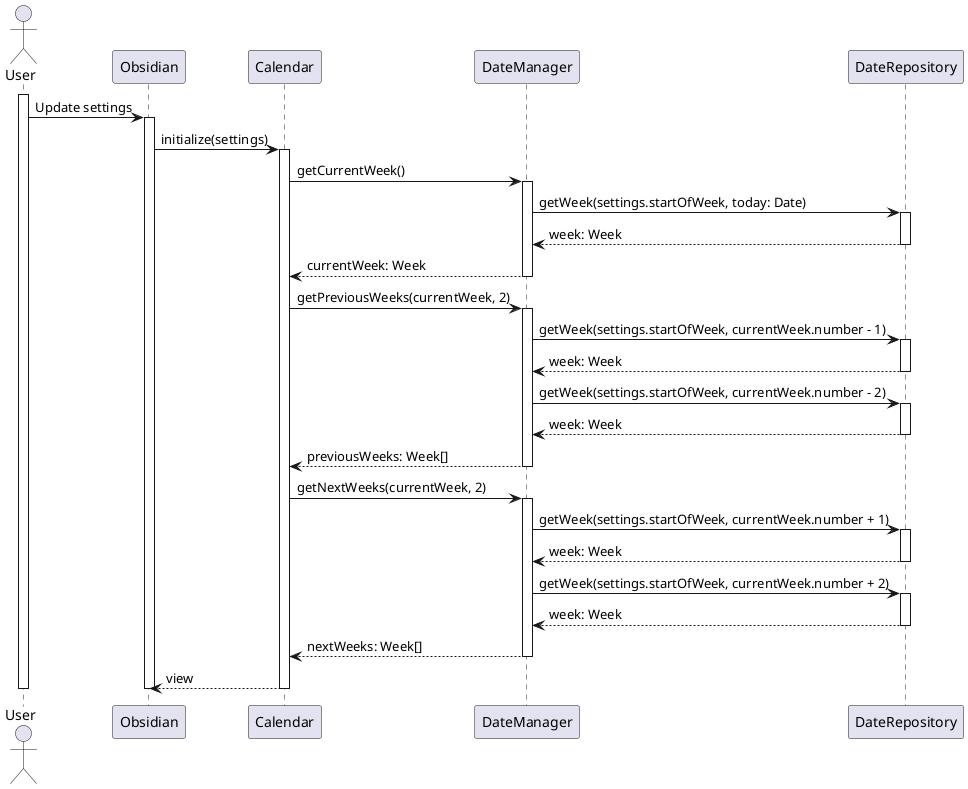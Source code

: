 @startuml

actor User
activate User

User -> Obsidian: Update settings
activate Obsidian
    Obsidian -> Calendar : initialize(settings)
    activate Calendar
        Calendar -> DateManager : getCurrentWeek()
        activate DateManager
            DateManager -> DateRepository : getWeek(settings.startOfWeek, today: Date)
            activate DateRepository
            return week: Week
        return currentWeek: Week

        Calendar -> DateManager : getPreviousWeeks(currentWeek, 2)
        activate DateManager
            DateManager -> DateRepository : getWeek(settings.startOfWeek, currentWeek.number - 1)
            activate DateRepository
            return week: Week

            DateManager -> DateRepository : getWeek(settings.startOfWeek, currentWeek.number - 2)
            activate DateRepository
            return week: Week

        return previousWeeks: Week[]

        Calendar -> DateManager : getNextWeeks(currentWeek, 2)
        activate DateManager
            DateManager -> DateRepository : getWeek(settings.startOfWeek, currentWeek.number + 1)
            activate DateRepository
            return week: Week

            DateManager -> DateRepository : getWeek(settings.startOfWeek, currentWeek.number + 2)
            activate DateRepository
            return week: Week
        return nextWeeks: Week[]

    return view

deactivate Obsidian
deactivate User

@enduml